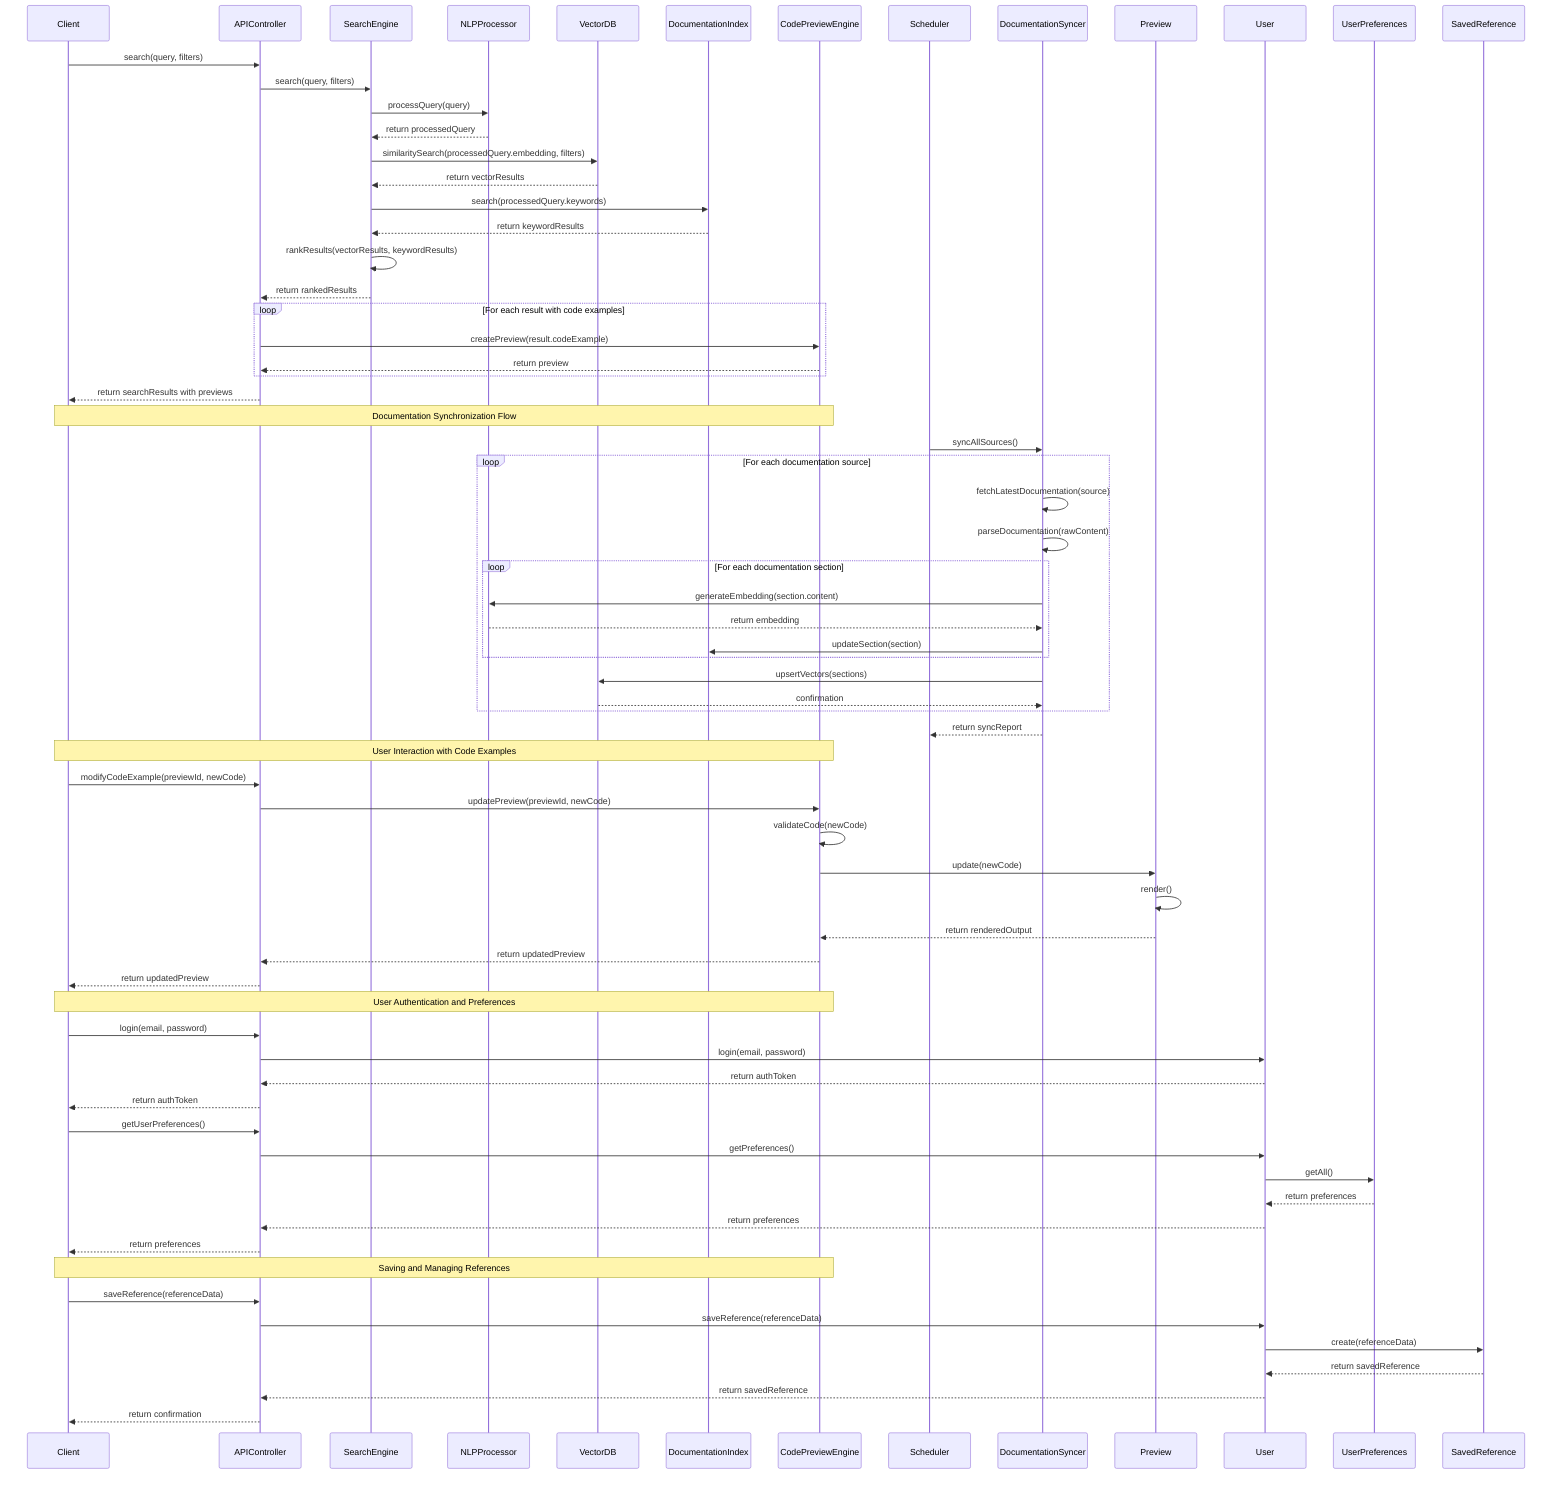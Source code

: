 sequenceDiagram
    participant C as Client
    participant API as APIController
    participant SE as SearchEngine
    participant NLP as NLPProcessor
    participant VDB as VectorDB
    participant DI as DocumentationIndex
    participant CPE as CodePreviewEngine
    
    %% Search Query Processing Flow
    C->>API: search(query, filters)
    API->>SE: search(query, filters)
    SE->>NLP: processQuery(query)
    NLP-->>SE: return processedQuery
    SE->>VDB: similaritySearch(processedQuery.embedding, filters)
    VDB-->>SE: return vectorResults
    SE->>DI: search(processedQuery.keywords)
    DI-->>SE: return keywordResults
    SE->>SE: rankResults(vectorResults, keywordResults)
    SE-->>API: return rankedResults
    
    loop For each result with code examples
        API->>CPE: createPreview(result.codeExample)
        CPE-->>API: return preview
    end
    
    API-->>C: return searchResults with previews
    
    %% Documentation Synchronization Flow
    note over C,CPE: Documentation Synchronization Flow
    participant S as Scheduler
    participant DS as DocumentationSyncer
    
    S->>DS: syncAllSources()
    
    loop For each documentation source
        DS->>DS: fetchLatestDocumentation(source)
        DS->>DS: parseDocumentation(rawContent)
        
        loop For each documentation section
            DS->>NLP: generateEmbedding(section.content)
            NLP-->>DS: return embedding
            DS->>DI: updateSection(section)
        end
        
        DS->>VDB: upsertVectors(sections)
        VDB-->>DS: confirmation
    end
    
    DS-->>S: return syncReport
    
    %% User Interaction with Code Examples Flow
    note over C,CPE: User Interaction with Code Examples
    participant P as Preview
    
    C->>API: modifyCodeExample(previewId, newCode)
    API->>CPE: updatePreview(previewId, newCode)
    CPE->>CPE: validateCode(newCode)
    CPE->>P: update(newCode)
    P->>P: render()
    P-->>CPE: return renderedOutput
    CPE-->>API: return updatedPreview
    API-->>C: return updatedPreview
    
    %% User Authentication Flow
    note over C,CPE: User Authentication and Preferences
    participant U as User
    participant UP as UserPreferences
    
    C->>API: login(email, password)
    API->>U: login(email, password)
    U-->>API: return authToken
    API-->>C: return authToken
    
    C->>API: getUserPreferences()
    API->>U: getPreferences()
    U->>UP: getAll()
    UP-->>U: return preferences
    U-->>API: return preferences
    API-->>C: return preferences
    
    %% Saving References Flow
    note over C,CPE: Saving and Managing References
    participant SR as SavedReference
    
    C->>API: saveReference(referenceData)
    API->>U: saveReference(referenceData)
    U->>SR: create(referenceData)
    SR-->>U: return savedReference
    U-->>API: return savedReference
    API-->>C: return confirmation